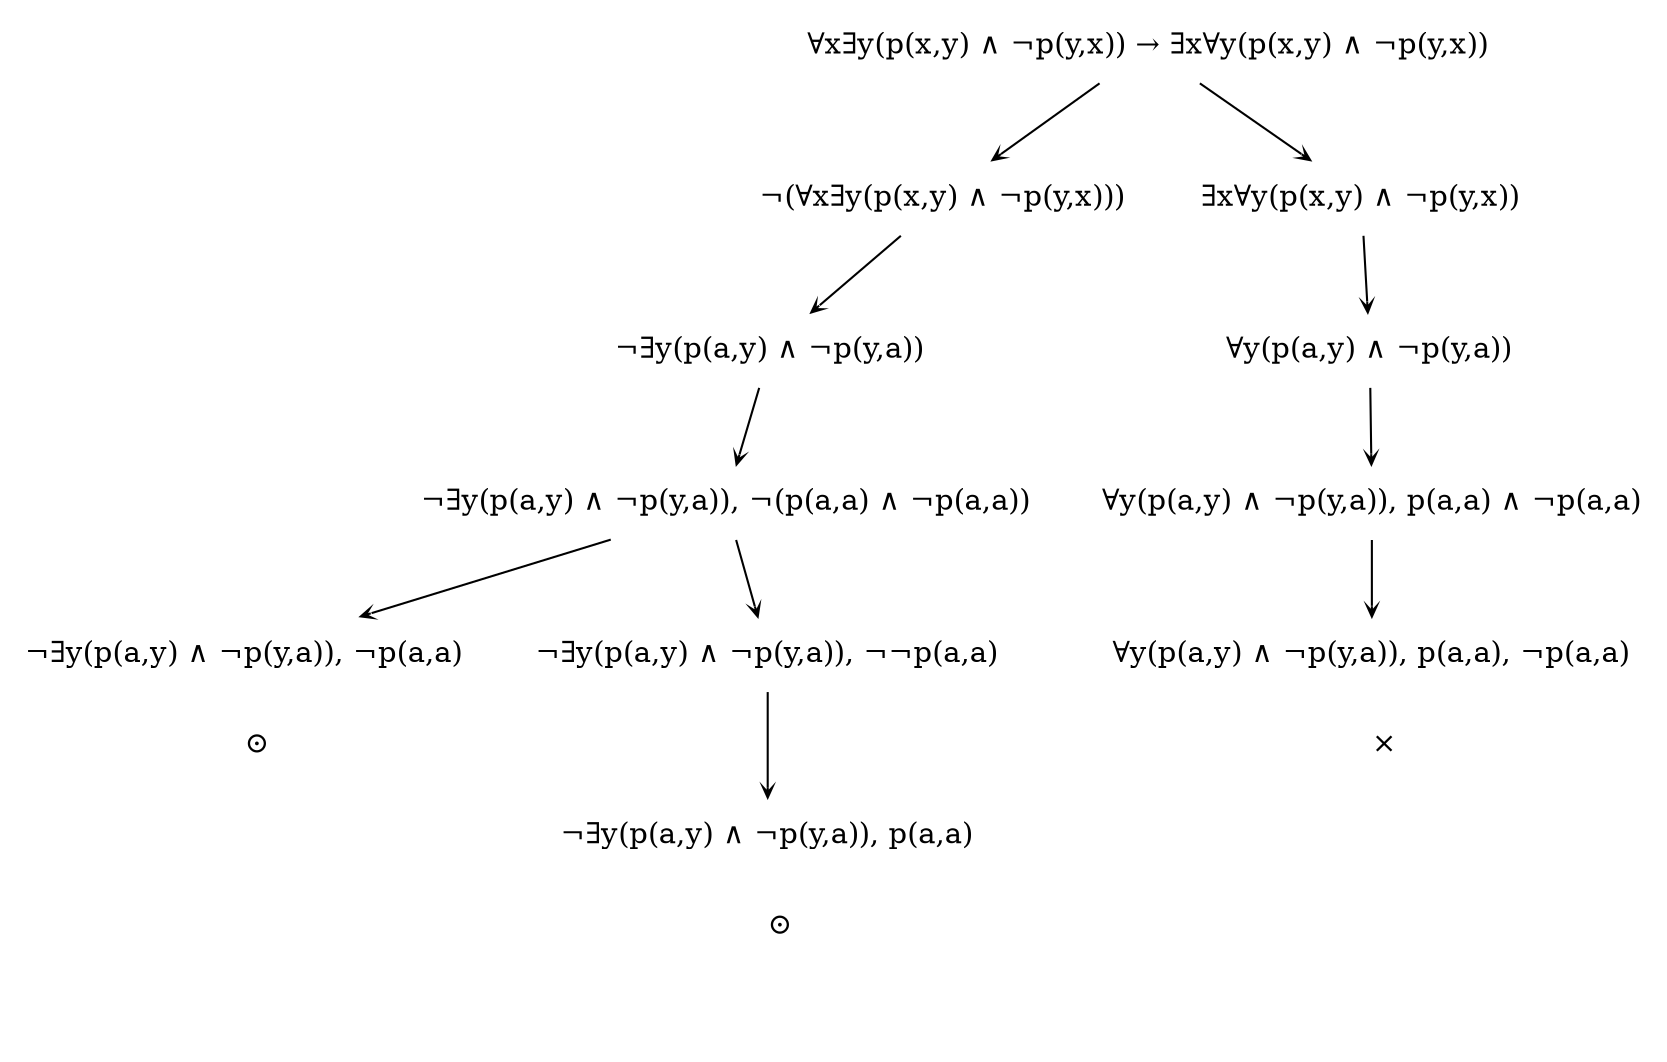 digraph G {
    splines="FALSE";
    edge [arrowhead=vee arrowsize=0.5]
    node [shape="none"]
    // o1 [label=""]
    x1211 [label=""]
    x1222 [label=""]
    x2310 [label=""]

    l0000 [label="∀x∃y(p(x,y) ∧ ¬p(y,x)) → ∃x∀y(p(x,y) ∧ ¬p(y,x))"]
    l1000 [label="¬(∀x∃y(p(x,y) ∧ ¬p(y,x)))"]
    l1100 [label="¬∃y(p(a,y) ∧ ¬p(y,a))"]
    l1200 [label="¬∃y(p(a,y) ∧ ¬p(y,a)), ¬(p(a,a) ∧ ¬p(a,a))"]
    l1210 [label="¬∃y(p(a,y) ∧ ¬p(y,a)), ¬p(a,a)"]
    l1220 [label="¬∃y(p(a,y) ∧ ¬p(y,a)), ¬¬p(a,a)"]
    l1221 [label="¬∃y(p(a,y) ∧ ¬p(y,a)), p(a,a)"]
    
    l2000 [label="∃x∀y(p(x,y) ∧ ¬p(y,x))"]
    l2100 [label="∀y(p(a,y) ∧ ¬p(y,a))"]
    l2200 [label="∀y(p(a,y) ∧ ¬p(y,a)), p(a,a) ∧ ¬p(a,a)"]
    l2300 [label="∀y(p(a,y) ∧ ¬p(y,a)), p(a,a), ¬p(a,a)"]

    l0000 -> {l1000, l2000}
    l1000 -> l1100 -> l1200 -> {l1210, l1220}
    l1220 -> l1221
    l2000 -> l2100 -> l2200 -> l2300

    l1210 -> x1211 [label="⊙" color=white]
    l1221 -> x1222 [label="⊙" color=white]
    l2300 -> x2310 [label="×" color=white]
}